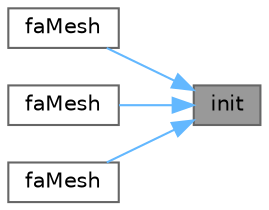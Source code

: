 digraph "init"
{
 // LATEX_PDF_SIZE
  bgcolor="transparent";
  edge [fontname=Helvetica,fontsize=10,labelfontname=Helvetica,labelfontsize=10];
  node [fontname=Helvetica,fontsize=10,shape=box,height=0.2,width=0.4];
  rankdir="RL";
  Node1 [id="Node000001",label="init",height=0.2,width=0.4,color="gray40", fillcolor="grey60", style="filled", fontcolor="black",tooltip=" "];
  Node1 -> Node2 [id="edge1_Node000001_Node000002",dir="back",color="steelblue1",style="solid",tooltip=" "];
  Node2 [id="Node000002",label="faMesh",height=0.2,width=0.4,color="grey40", fillcolor="white", style="filled",URL="$classFoam_1_1faMesh.html#ae1f52c5869bacc62723d1b226b5d3c15",tooltip=" "];
  Node1 -> Node3 [id="edge2_Node000001_Node000003",dir="back",color="steelblue1",style="solid",tooltip=" "];
  Node3 [id="Node000003",label="faMesh",height=0.2,width=0.4,color="grey40", fillcolor="white", style="filled",URL="$classFoam_1_1faMesh.html#a1385ce2d26d5a7a8653411d6d86f9bf2",tooltip=" "];
  Node1 -> Node4 [id="edge3_Node000001_Node000004",dir="back",color="steelblue1",style="solid",tooltip=" "];
  Node4 [id="Node000004",label="faMesh",height=0.2,width=0.4,color="grey40", fillcolor="white", style="filled",URL="$classFoam_1_1faMesh.html#ab34347231723fcedde0219b788a8b590",tooltip=" "];
}
